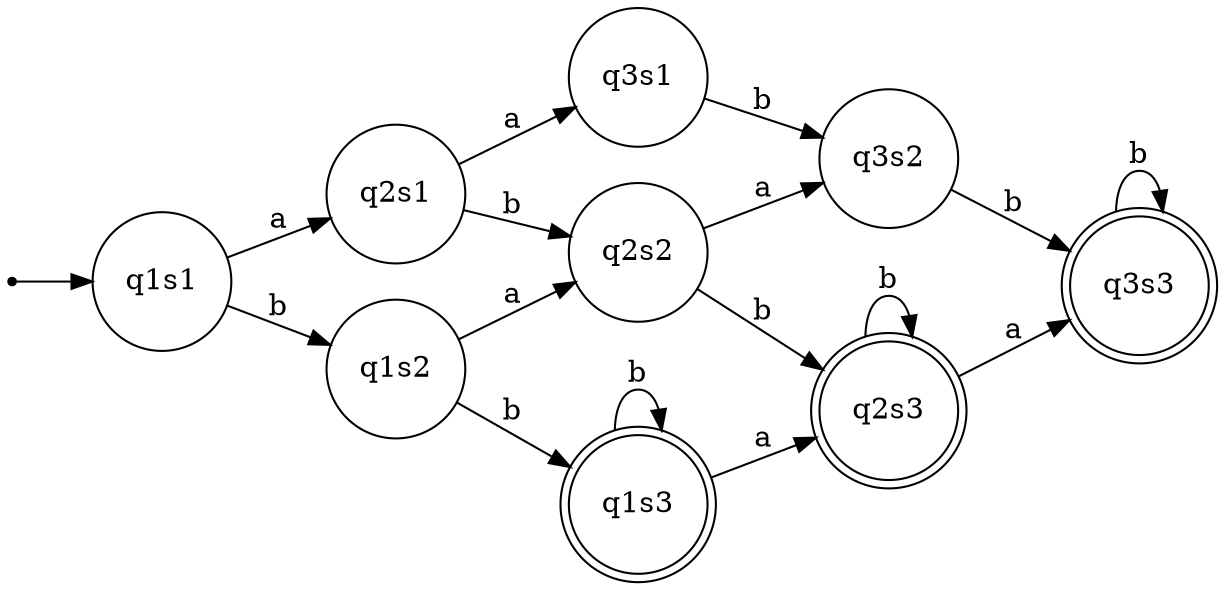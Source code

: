 digraph{
    rankdir = LR;
    node [shape=point]
    start
    node [shape=doublecircle]
    q1s3, q2s3, q3s3
    node [shape=circle]
    start -> q1s1
    q1s1 -> q2s1 [label="a"]
    q1s1 -> q1s2 [label="b"]
    q1s2 -> q2s2 [label="a"]
    q1s2 -> q1s3 [label="b"]
    q1s3 -> q2s3 [label="a"]
    q1s3 -> q1s3 [label="b"]
    q2s1 -> q3s1 [label="a"]
    q2s1 -> q2s2 [label="b"]
    q2s2 -> q3s2 [label="a"]
    q2s2 -> q2s3 [label="b"]
    q2s3 -> q3s3 [label="a"]
    q2s3 -> q2s3 [label="b"]
    q3s1 -> q3s2 [label="b"]
    q3s2 -> q3s3 [label="b"]
    q3s3 -> q3s3 [label="b"]
}